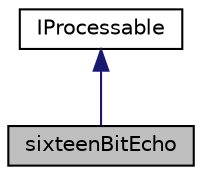 digraph "sixteenBitEcho"
{
  edge [fontname="Helvetica",fontsize="10",labelfontname="Helvetica",labelfontsize="10"];
  node [fontname="Helvetica",fontsize="10",shape=record];
  Node0 [label="sixteenBitEcho",height=0.2,width=0.4,color="black", fillcolor="grey75", style="filled", fontcolor="black"];
  Node1 -> Node0 [dir="back",color="midnightblue",fontsize="10",style="solid",fontname="Helvetica"];
  Node1 [label="IProcessable",height=0.2,width=0.4,color="black", fillcolor="white", style="filled",URL="$d9/d18/classIProcessable.html"];
}
